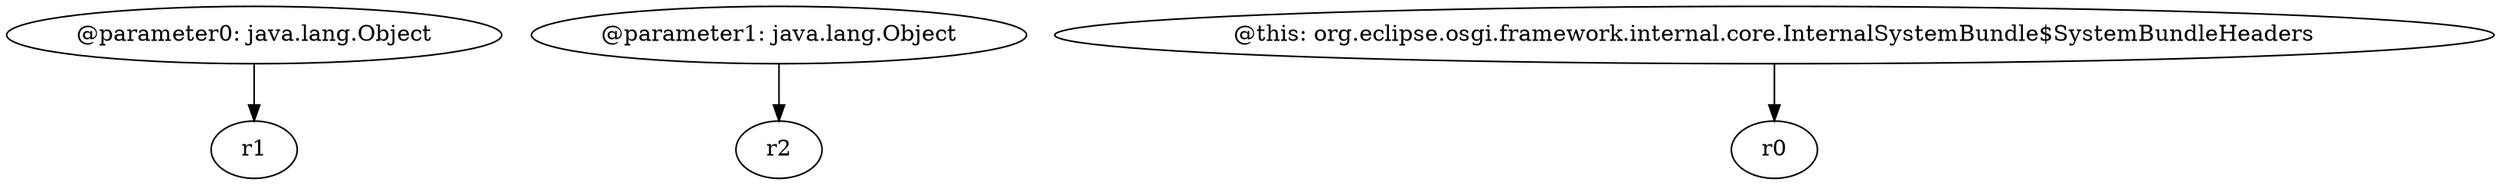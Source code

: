 digraph g {
0[label="@parameter0: java.lang.Object"]
1[label="r1"]
0->1[label=""]
2[label="@parameter1: java.lang.Object"]
3[label="r2"]
2->3[label=""]
4[label="@this: org.eclipse.osgi.framework.internal.core.InternalSystemBundle$SystemBundleHeaders"]
5[label="r0"]
4->5[label=""]
}